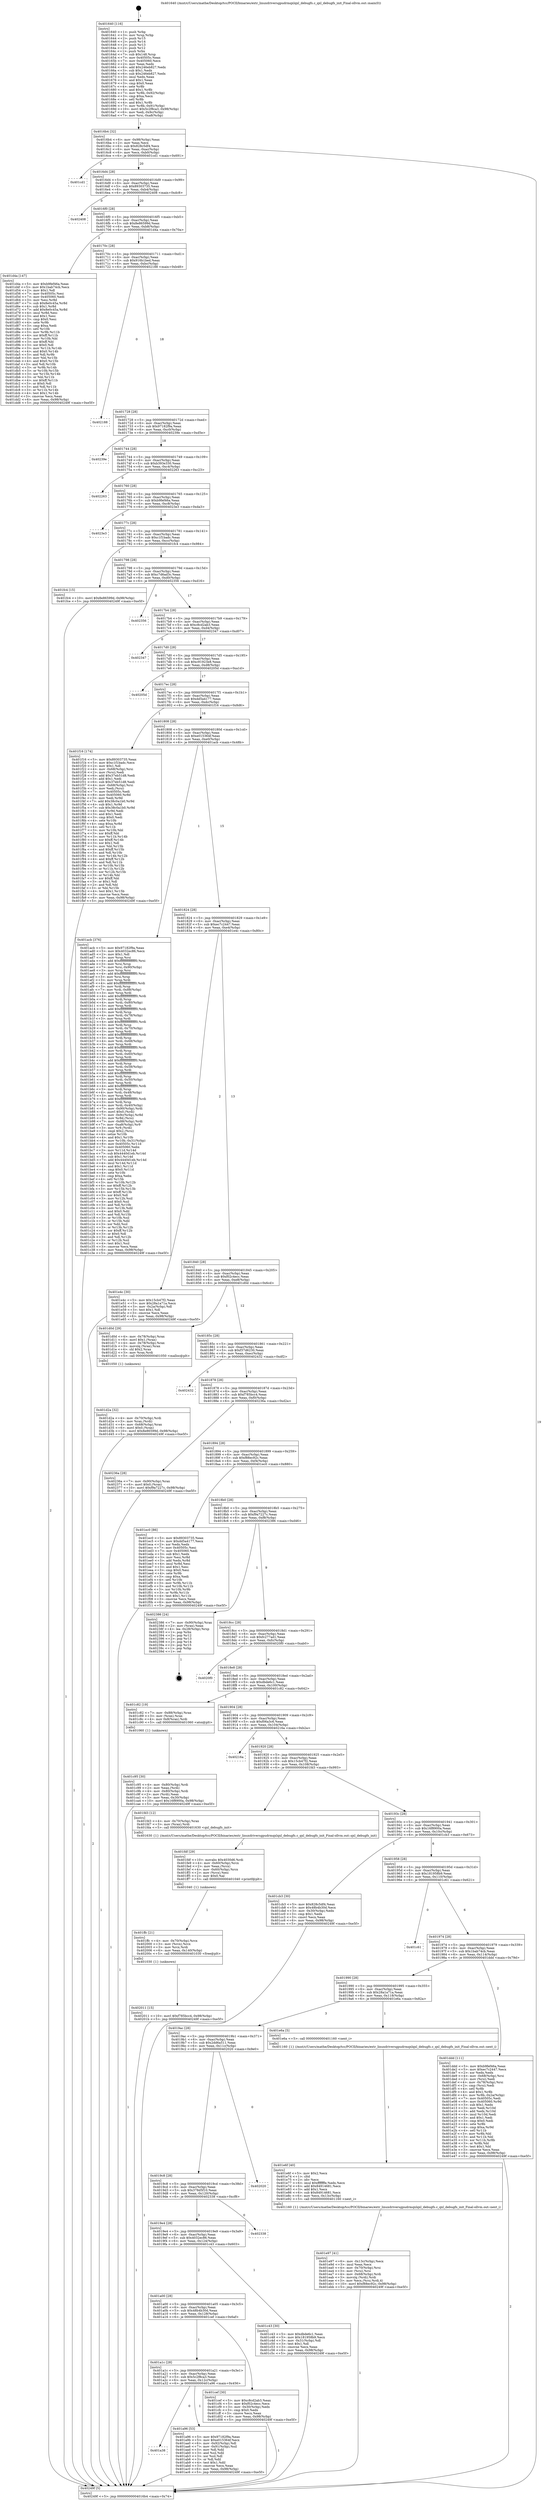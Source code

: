 digraph "0x401640" {
  label = "0x401640 (/mnt/c/Users/mathe/Desktop/tcc/POCII/binaries/extr_linuxdriversgpudrmqxlqxl_debugfs.c_qxl_debugfs_init_Final-ollvm.out::main(0))"
  labelloc = "t"
  node[shape=record]

  Entry [label="",width=0.3,height=0.3,shape=circle,fillcolor=black,style=filled]
  "0x4016b4" [label="{
     0x4016b4 [32]\l
     | [instrs]\l
     &nbsp;&nbsp;0x4016b4 \<+6\>: mov -0x98(%rbp),%eax\l
     &nbsp;&nbsp;0x4016ba \<+2\>: mov %eax,%ecx\l
     &nbsp;&nbsp;0x4016bc \<+6\>: sub $0x828c5df4,%ecx\l
     &nbsp;&nbsp;0x4016c2 \<+6\>: mov %eax,-0xac(%rbp)\l
     &nbsp;&nbsp;0x4016c8 \<+6\>: mov %ecx,-0xb0(%rbp)\l
     &nbsp;&nbsp;0x4016ce \<+6\>: je 0000000000401cd1 \<main+0x691\>\l
  }"]
  "0x401cd1" [label="{
     0x401cd1\l
  }", style=dashed]
  "0x4016d4" [label="{
     0x4016d4 [28]\l
     | [instrs]\l
     &nbsp;&nbsp;0x4016d4 \<+5\>: jmp 00000000004016d9 \<main+0x99\>\l
     &nbsp;&nbsp;0x4016d9 \<+6\>: mov -0xac(%rbp),%eax\l
     &nbsp;&nbsp;0x4016df \<+5\>: sub $0x89303735,%eax\l
     &nbsp;&nbsp;0x4016e4 \<+6\>: mov %eax,-0xb4(%rbp)\l
     &nbsp;&nbsp;0x4016ea \<+6\>: je 0000000000402408 \<main+0xdc8\>\l
  }"]
  Exit [label="",width=0.3,height=0.3,shape=circle,fillcolor=black,style=filled,peripheries=2]
  "0x402408" [label="{
     0x402408\l
  }", style=dashed]
  "0x4016f0" [label="{
     0x4016f0 [28]\l
     | [instrs]\l
     &nbsp;&nbsp;0x4016f0 \<+5\>: jmp 00000000004016f5 \<main+0xb5\>\l
     &nbsp;&nbsp;0x4016f5 \<+6\>: mov -0xac(%rbp),%eax\l
     &nbsp;&nbsp;0x4016fb \<+5\>: sub $0x8e86599d,%eax\l
     &nbsp;&nbsp;0x401700 \<+6\>: mov %eax,-0xb8(%rbp)\l
     &nbsp;&nbsp;0x401706 \<+6\>: je 0000000000401d4a \<main+0x70a\>\l
  }"]
  "0x402011" [label="{
     0x402011 [15]\l
     | [instrs]\l
     &nbsp;&nbsp;0x402011 \<+10\>: movl $0xf785bcc4,-0x98(%rbp)\l
     &nbsp;&nbsp;0x40201b \<+5\>: jmp 000000000040249f \<main+0xe5f\>\l
  }"]
  "0x401d4a" [label="{
     0x401d4a [147]\l
     | [instrs]\l
     &nbsp;&nbsp;0x401d4a \<+5\>: mov $0xb9fef46a,%eax\l
     &nbsp;&nbsp;0x401d4f \<+5\>: mov $0x1bab74cb,%ecx\l
     &nbsp;&nbsp;0x401d54 \<+2\>: mov $0x1,%dl\l
     &nbsp;&nbsp;0x401d56 \<+7\>: mov 0x40505c,%esi\l
     &nbsp;&nbsp;0x401d5d \<+7\>: mov 0x405060,%edi\l
     &nbsp;&nbsp;0x401d64 \<+3\>: mov %esi,%r8d\l
     &nbsp;&nbsp;0x401d67 \<+7\>: sub $0x8e0c45a,%r8d\l
     &nbsp;&nbsp;0x401d6e \<+4\>: sub $0x1,%r8d\l
     &nbsp;&nbsp;0x401d72 \<+7\>: add $0x8e0c45a,%r8d\l
     &nbsp;&nbsp;0x401d79 \<+4\>: imul %r8d,%esi\l
     &nbsp;&nbsp;0x401d7d \<+3\>: and $0x1,%esi\l
     &nbsp;&nbsp;0x401d80 \<+3\>: cmp $0x0,%esi\l
     &nbsp;&nbsp;0x401d83 \<+4\>: sete %r9b\l
     &nbsp;&nbsp;0x401d87 \<+3\>: cmp $0xa,%edi\l
     &nbsp;&nbsp;0x401d8a \<+4\>: setl %r10b\l
     &nbsp;&nbsp;0x401d8e \<+3\>: mov %r9b,%r11b\l
     &nbsp;&nbsp;0x401d91 \<+4\>: xor $0xff,%r11b\l
     &nbsp;&nbsp;0x401d95 \<+3\>: mov %r10b,%bl\l
     &nbsp;&nbsp;0x401d98 \<+3\>: xor $0xff,%bl\l
     &nbsp;&nbsp;0x401d9b \<+3\>: xor $0x0,%dl\l
     &nbsp;&nbsp;0x401d9e \<+3\>: mov %r11b,%r14b\l
     &nbsp;&nbsp;0x401da1 \<+4\>: and $0x0,%r14b\l
     &nbsp;&nbsp;0x401da5 \<+3\>: and %dl,%r9b\l
     &nbsp;&nbsp;0x401da8 \<+3\>: mov %bl,%r15b\l
     &nbsp;&nbsp;0x401dab \<+4\>: and $0x0,%r15b\l
     &nbsp;&nbsp;0x401daf \<+3\>: and %dl,%r10b\l
     &nbsp;&nbsp;0x401db2 \<+3\>: or %r9b,%r14b\l
     &nbsp;&nbsp;0x401db5 \<+3\>: or %r10b,%r15b\l
     &nbsp;&nbsp;0x401db8 \<+3\>: xor %r15b,%r14b\l
     &nbsp;&nbsp;0x401dbb \<+3\>: or %bl,%r11b\l
     &nbsp;&nbsp;0x401dbe \<+4\>: xor $0xff,%r11b\l
     &nbsp;&nbsp;0x401dc2 \<+3\>: or $0x0,%dl\l
     &nbsp;&nbsp;0x401dc5 \<+3\>: and %dl,%r11b\l
     &nbsp;&nbsp;0x401dc8 \<+3\>: or %r11b,%r14b\l
     &nbsp;&nbsp;0x401dcb \<+4\>: test $0x1,%r14b\l
     &nbsp;&nbsp;0x401dcf \<+3\>: cmovne %ecx,%eax\l
     &nbsp;&nbsp;0x401dd2 \<+6\>: mov %eax,-0x98(%rbp)\l
     &nbsp;&nbsp;0x401dd8 \<+5\>: jmp 000000000040249f \<main+0xe5f\>\l
  }"]
  "0x40170c" [label="{
     0x40170c [28]\l
     | [instrs]\l
     &nbsp;&nbsp;0x40170c \<+5\>: jmp 0000000000401711 \<main+0xd1\>\l
     &nbsp;&nbsp;0x401711 \<+6\>: mov -0xac(%rbp),%eax\l
     &nbsp;&nbsp;0x401717 \<+5\>: sub $0x916b1bed,%eax\l
     &nbsp;&nbsp;0x40171c \<+6\>: mov %eax,-0xbc(%rbp)\l
     &nbsp;&nbsp;0x401722 \<+6\>: je 0000000000402188 \<main+0xb48\>\l
  }"]
  "0x401ffc" [label="{
     0x401ffc [21]\l
     | [instrs]\l
     &nbsp;&nbsp;0x401ffc \<+4\>: mov -0x70(%rbp),%rcx\l
     &nbsp;&nbsp;0x402000 \<+3\>: mov (%rcx),%rcx\l
     &nbsp;&nbsp;0x402003 \<+3\>: mov %rcx,%rdi\l
     &nbsp;&nbsp;0x402006 \<+6\>: mov %eax,-0x140(%rbp)\l
     &nbsp;&nbsp;0x40200c \<+5\>: call 0000000000401030 \<free@plt\>\l
     | [calls]\l
     &nbsp;&nbsp;0x401030 \{1\} (unknown)\l
  }"]
  "0x402188" [label="{
     0x402188\l
  }", style=dashed]
  "0x401728" [label="{
     0x401728 [28]\l
     | [instrs]\l
     &nbsp;&nbsp;0x401728 \<+5\>: jmp 000000000040172d \<main+0xed\>\l
     &nbsp;&nbsp;0x40172d \<+6\>: mov -0xac(%rbp),%eax\l
     &nbsp;&nbsp;0x401733 \<+5\>: sub $0x97182f9a,%eax\l
     &nbsp;&nbsp;0x401738 \<+6\>: mov %eax,-0xc0(%rbp)\l
     &nbsp;&nbsp;0x40173e \<+6\>: je 000000000040239e \<main+0xd5e\>\l
  }"]
  "0x401fdf" [label="{
     0x401fdf [29]\l
     | [instrs]\l
     &nbsp;&nbsp;0x401fdf \<+10\>: movabs $0x4030d6,%rdi\l
     &nbsp;&nbsp;0x401fe9 \<+4\>: mov -0x60(%rbp),%rcx\l
     &nbsp;&nbsp;0x401fed \<+2\>: mov %eax,(%rcx)\l
     &nbsp;&nbsp;0x401fef \<+4\>: mov -0x60(%rbp),%rcx\l
     &nbsp;&nbsp;0x401ff3 \<+2\>: mov (%rcx),%esi\l
     &nbsp;&nbsp;0x401ff5 \<+2\>: mov $0x0,%al\l
     &nbsp;&nbsp;0x401ff7 \<+5\>: call 0000000000401040 \<printf@plt\>\l
     | [calls]\l
     &nbsp;&nbsp;0x401040 \{1\} (unknown)\l
  }"]
  "0x40239e" [label="{
     0x40239e\l
  }", style=dashed]
  "0x401744" [label="{
     0x401744 [28]\l
     | [instrs]\l
     &nbsp;&nbsp;0x401744 \<+5\>: jmp 0000000000401749 \<main+0x109\>\l
     &nbsp;&nbsp;0x401749 \<+6\>: mov -0xac(%rbp),%eax\l
     &nbsp;&nbsp;0x40174f \<+5\>: sub $0xb393e330,%eax\l
     &nbsp;&nbsp;0x401754 \<+6\>: mov %eax,-0xc4(%rbp)\l
     &nbsp;&nbsp;0x40175a \<+6\>: je 0000000000402263 \<main+0xc23\>\l
  }"]
  "0x401e97" [label="{
     0x401e97 [41]\l
     | [instrs]\l
     &nbsp;&nbsp;0x401e97 \<+6\>: mov -0x13c(%rbp),%ecx\l
     &nbsp;&nbsp;0x401e9d \<+3\>: imul %eax,%ecx\l
     &nbsp;&nbsp;0x401ea0 \<+4\>: mov -0x70(%rbp),%rsi\l
     &nbsp;&nbsp;0x401ea4 \<+3\>: mov (%rsi),%rsi\l
     &nbsp;&nbsp;0x401ea7 \<+4\>: mov -0x68(%rbp),%rdi\l
     &nbsp;&nbsp;0x401eab \<+3\>: movslq (%rdi),%rdi\l
     &nbsp;&nbsp;0x401eae \<+3\>: mov %ecx,(%rsi,%rdi,4)\l
     &nbsp;&nbsp;0x401eb1 \<+10\>: movl $0xf88ec92c,-0x98(%rbp)\l
     &nbsp;&nbsp;0x401ebb \<+5\>: jmp 000000000040249f \<main+0xe5f\>\l
  }"]
  "0x402263" [label="{
     0x402263\l
  }", style=dashed]
  "0x401760" [label="{
     0x401760 [28]\l
     | [instrs]\l
     &nbsp;&nbsp;0x401760 \<+5\>: jmp 0000000000401765 \<main+0x125\>\l
     &nbsp;&nbsp;0x401765 \<+6\>: mov -0xac(%rbp),%eax\l
     &nbsp;&nbsp;0x40176b \<+5\>: sub $0xb9fef46a,%eax\l
     &nbsp;&nbsp;0x401770 \<+6\>: mov %eax,-0xc8(%rbp)\l
     &nbsp;&nbsp;0x401776 \<+6\>: je 00000000004023e3 \<main+0xda3\>\l
  }"]
  "0x401e6f" [label="{
     0x401e6f [40]\l
     | [instrs]\l
     &nbsp;&nbsp;0x401e6f \<+5\>: mov $0x2,%ecx\l
     &nbsp;&nbsp;0x401e74 \<+1\>: cltd\l
     &nbsp;&nbsp;0x401e75 \<+2\>: idiv %ecx\l
     &nbsp;&nbsp;0x401e77 \<+6\>: imul $0xfffffffe,%edx,%ecx\l
     &nbsp;&nbsp;0x401e7d \<+6\>: add $0x84914681,%ecx\l
     &nbsp;&nbsp;0x401e83 \<+3\>: add $0x1,%ecx\l
     &nbsp;&nbsp;0x401e86 \<+6\>: sub $0x84914681,%ecx\l
     &nbsp;&nbsp;0x401e8c \<+6\>: mov %ecx,-0x13c(%rbp)\l
     &nbsp;&nbsp;0x401e92 \<+5\>: call 0000000000401160 \<next_i\>\l
     | [calls]\l
     &nbsp;&nbsp;0x401160 \{1\} (/mnt/c/Users/mathe/Desktop/tcc/POCII/binaries/extr_linuxdriversgpudrmqxlqxl_debugfs.c_qxl_debugfs_init_Final-ollvm.out::next_i)\l
  }"]
  "0x4023e3" [label="{
     0x4023e3\l
  }", style=dashed]
  "0x40177c" [label="{
     0x40177c [28]\l
     | [instrs]\l
     &nbsp;&nbsp;0x40177c \<+5\>: jmp 0000000000401781 \<main+0x141\>\l
     &nbsp;&nbsp;0x401781 \<+6\>: mov -0xac(%rbp),%eax\l
     &nbsp;&nbsp;0x401787 \<+5\>: sub $0xc1f1badc,%eax\l
     &nbsp;&nbsp;0x40178c \<+6\>: mov %eax,-0xcc(%rbp)\l
     &nbsp;&nbsp;0x401792 \<+6\>: je 0000000000401fc4 \<main+0x984\>\l
  }"]
  "0x401d2a" [label="{
     0x401d2a [32]\l
     | [instrs]\l
     &nbsp;&nbsp;0x401d2a \<+4\>: mov -0x70(%rbp),%rdi\l
     &nbsp;&nbsp;0x401d2e \<+3\>: mov %rax,(%rdi)\l
     &nbsp;&nbsp;0x401d31 \<+4\>: mov -0x68(%rbp),%rax\l
     &nbsp;&nbsp;0x401d35 \<+6\>: movl $0x0,(%rax)\l
     &nbsp;&nbsp;0x401d3b \<+10\>: movl $0x8e86599d,-0x98(%rbp)\l
     &nbsp;&nbsp;0x401d45 \<+5\>: jmp 000000000040249f \<main+0xe5f\>\l
  }"]
  "0x401fc4" [label="{
     0x401fc4 [15]\l
     | [instrs]\l
     &nbsp;&nbsp;0x401fc4 \<+10\>: movl $0x8e86599d,-0x98(%rbp)\l
     &nbsp;&nbsp;0x401fce \<+5\>: jmp 000000000040249f \<main+0xe5f\>\l
  }"]
  "0x401798" [label="{
     0x401798 [28]\l
     | [instrs]\l
     &nbsp;&nbsp;0x401798 \<+5\>: jmp 000000000040179d \<main+0x15d\>\l
     &nbsp;&nbsp;0x40179d \<+6\>: mov -0xac(%rbp),%eax\l
     &nbsp;&nbsp;0x4017a3 \<+5\>: sub $0xc7d6ad3c,%eax\l
     &nbsp;&nbsp;0x4017a8 \<+6\>: mov %eax,-0xd0(%rbp)\l
     &nbsp;&nbsp;0x4017ae \<+6\>: je 0000000000402356 \<main+0xd16\>\l
  }"]
  "0x401c95" [label="{
     0x401c95 [30]\l
     | [instrs]\l
     &nbsp;&nbsp;0x401c95 \<+4\>: mov -0x80(%rbp),%rdi\l
     &nbsp;&nbsp;0x401c99 \<+2\>: mov %eax,(%rdi)\l
     &nbsp;&nbsp;0x401c9b \<+4\>: mov -0x80(%rbp),%rdi\l
     &nbsp;&nbsp;0x401c9f \<+2\>: mov (%rdi),%eax\l
     &nbsp;&nbsp;0x401ca1 \<+3\>: mov %eax,-0x30(%rbp)\l
     &nbsp;&nbsp;0x401ca4 \<+10\>: movl $0x16f8900a,-0x98(%rbp)\l
     &nbsp;&nbsp;0x401cae \<+5\>: jmp 000000000040249f \<main+0xe5f\>\l
  }"]
  "0x402356" [label="{
     0x402356\l
  }", style=dashed]
  "0x4017b4" [label="{
     0x4017b4 [28]\l
     | [instrs]\l
     &nbsp;&nbsp;0x4017b4 \<+5\>: jmp 00000000004017b9 \<main+0x179\>\l
     &nbsp;&nbsp;0x4017b9 \<+6\>: mov -0xac(%rbp),%eax\l
     &nbsp;&nbsp;0x4017bf \<+5\>: sub $0xc8cd2ab3,%eax\l
     &nbsp;&nbsp;0x4017c4 \<+6\>: mov %eax,-0xd4(%rbp)\l
     &nbsp;&nbsp;0x4017ca \<+6\>: je 0000000000402347 \<main+0xd07\>\l
  }"]
  "0x401640" [label="{
     0x401640 [116]\l
     | [instrs]\l
     &nbsp;&nbsp;0x401640 \<+1\>: push %rbp\l
     &nbsp;&nbsp;0x401641 \<+3\>: mov %rsp,%rbp\l
     &nbsp;&nbsp;0x401644 \<+2\>: push %r15\l
     &nbsp;&nbsp;0x401646 \<+2\>: push %r14\l
     &nbsp;&nbsp;0x401648 \<+2\>: push %r13\l
     &nbsp;&nbsp;0x40164a \<+2\>: push %r12\l
     &nbsp;&nbsp;0x40164c \<+1\>: push %rbx\l
     &nbsp;&nbsp;0x40164d \<+7\>: sub $0x148,%rsp\l
     &nbsp;&nbsp;0x401654 \<+7\>: mov 0x40505c,%eax\l
     &nbsp;&nbsp;0x40165b \<+7\>: mov 0x405060,%ecx\l
     &nbsp;&nbsp;0x401662 \<+2\>: mov %eax,%edx\l
     &nbsp;&nbsp;0x401664 \<+6\>: add $0x246eb827,%edx\l
     &nbsp;&nbsp;0x40166a \<+3\>: sub $0x1,%edx\l
     &nbsp;&nbsp;0x40166d \<+6\>: sub $0x246eb827,%edx\l
     &nbsp;&nbsp;0x401673 \<+3\>: imul %edx,%eax\l
     &nbsp;&nbsp;0x401676 \<+3\>: and $0x1,%eax\l
     &nbsp;&nbsp;0x401679 \<+3\>: cmp $0x0,%eax\l
     &nbsp;&nbsp;0x40167c \<+4\>: sete %r8b\l
     &nbsp;&nbsp;0x401680 \<+4\>: and $0x1,%r8b\l
     &nbsp;&nbsp;0x401684 \<+7\>: mov %r8b,-0x92(%rbp)\l
     &nbsp;&nbsp;0x40168b \<+3\>: cmp $0xa,%ecx\l
     &nbsp;&nbsp;0x40168e \<+4\>: setl %r8b\l
     &nbsp;&nbsp;0x401692 \<+4\>: and $0x1,%r8b\l
     &nbsp;&nbsp;0x401696 \<+7\>: mov %r8b,-0x91(%rbp)\l
     &nbsp;&nbsp;0x40169d \<+10\>: movl $0x5c2f8ca3,-0x98(%rbp)\l
     &nbsp;&nbsp;0x4016a7 \<+6\>: mov %edi,-0x9c(%rbp)\l
     &nbsp;&nbsp;0x4016ad \<+7\>: mov %rsi,-0xa8(%rbp)\l
  }"]
  "0x402347" [label="{
     0x402347\l
  }", style=dashed]
  "0x4017d0" [label="{
     0x4017d0 [28]\l
     | [instrs]\l
     &nbsp;&nbsp;0x4017d0 \<+5\>: jmp 00000000004017d5 \<main+0x195\>\l
     &nbsp;&nbsp;0x4017d5 \<+6\>: mov -0xac(%rbp),%eax\l
     &nbsp;&nbsp;0x4017db \<+5\>: sub $0xc91923e8,%eax\l
     &nbsp;&nbsp;0x4017e0 \<+6\>: mov %eax,-0xd8(%rbp)\l
     &nbsp;&nbsp;0x4017e6 \<+6\>: je 000000000040205d \<main+0xa1d\>\l
  }"]
  "0x40249f" [label="{
     0x40249f [5]\l
     | [instrs]\l
     &nbsp;&nbsp;0x40249f \<+5\>: jmp 00000000004016b4 \<main+0x74\>\l
  }"]
  "0x40205d" [label="{
     0x40205d\l
  }", style=dashed]
  "0x4017ec" [label="{
     0x4017ec [28]\l
     | [instrs]\l
     &nbsp;&nbsp;0x4017ec \<+5\>: jmp 00000000004017f1 \<main+0x1b1\>\l
     &nbsp;&nbsp;0x4017f1 \<+6\>: mov -0xac(%rbp),%eax\l
     &nbsp;&nbsp;0x4017f7 \<+5\>: sub $0xdd5a4177,%eax\l
     &nbsp;&nbsp;0x4017fc \<+6\>: mov %eax,-0xdc(%rbp)\l
     &nbsp;&nbsp;0x401802 \<+6\>: je 0000000000401f16 \<main+0x8d6\>\l
  }"]
  "0x401a38" [label="{
     0x401a38\l
  }", style=dashed]
  "0x401f16" [label="{
     0x401f16 [174]\l
     | [instrs]\l
     &nbsp;&nbsp;0x401f16 \<+5\>: mov $0x89303735,%eax\l
     &nbsp;&nbsp;0x401f1b \<+5\>: mov $0xc1f1badc,%ecx\l
     &nbsp;&nbsp;0x401f20 \<+2\>: mov $0x1,%dl\l
     &nbsp;&nbsp;0x401f22 \<+4\>: mov -0x68(%rbp),%rsi\l
     &nbsp;&nbsp;0x401f26 \<+2\>: mov (%rsi),%edi\l
     &nbsp;&nbsp;0x401f28 \<+6\>: add $0x37eb51d8,%edi\l
     &nbsp;&nbsp;0x401f2e \<+3\>: add $0x1,%edi\l
     &nbsp;&nbsp;0x401f31 \<+6\>: sub $0x37eb51d8,%edi\l
     &nbsp;&nbsp;0x401f37 \<+4\>: mov -0x68(%rbp),%rsi\l
     &nbsp;&nbsp;0x401f3b \<+2\>: mov %edi,(%rsi)\l
     &nbsp;&nbsp;0x401f3d \<+7\>: mov 0x40505c,%edi\l
     &nbsp;&nbsp;0x401f44 \<+8\>: mov 0x405060,%r8d\l
     &nbsp;&nbsp;0x401f4c \<+3\>: mov %edi,%r9d\l
     &nbsp;&nbsp;0x401f4f \<+7\>: add $0x38c0a1b0,%r9d\l
     &nbsp;&nbsp;0x401f56 \<+4\>: sub $0x1,%r9d\l
     &nbsp;&nbsp;0x401f5a \<+7\>: sub $0x38c0a1b0,%r9d\l
     &nbsp;&nbsp;0x401f61 \<+4\>: imul %r9d,%edi\l
     &nbsp;&nbsp;0x401f65 \<+3\>: and $0x1,%edi\l
     &nbsp;&nbsp;0x401f68 \<+3\>: cmp $0x0,%edi\l
     &nbsp;&nbsp;0x401f6b \<+4\>: sete %r10b\l
     &nbsp;&nbsp;0x401f6f \<+4\>: cmp $0xa,%r8d\l
     &nbsp;&nbsp;0x401f73 \<+4\>: setl %r11b\l
     &nbsp;&nbsp;0x401f77 \<+3\>: mov %r10b,%bl\l
     &nbsp;&nbsp;0x401f7a \<+3\>: xor $0xff,%bl\l
     &nbsp;&nbsp;0x401f7d \<+3\>: mov %r11b,%r14b\l
     &nbsp;&nbsp;0x401f80 \<+4\>: xor $0xff,%r14b\l
     &nbsp;&nbsp;0x401f84 \<+3\>: xor $0x1,%dl\l
     &nbsp;&nbsp;0x401f87 \<+3\>: mov %bl,%r15b\l
     &nbsp;&nbsp;0x401f8a \<+4\>: and $0xff,%r15b\l
     &nbsp;&nbsp;0x401f8e \<+3\>: and %dl,%r10b\l
     &nbsp;&nbsp;0x401f91 \<+3\>: mov %r14b,%r12b\l
     &nbsp;&nbsp;0x401f94 \<+4\>: and $0xff,%r12b\l
     &nbsp;&nbsp;0x401f98 \<+3\>: and %dl,%r11b\l
     &nbsp;&nbsp;0x401f9b \<+3\>: or %r10b,%r15b\l
     &nbsp;&nbsp;0x401f9e \<+3\>: or %r11b,%r12b\l
     &nbsp;&nbsp;0x401fa1 \<+3\>: xor %r12b,%r15b\l
     &nbsp;&nbsp;0x401fa4 \<+3\>: or %r14b,%bl\l
     &nbsp;&nbsp;0x401fa7 \<+3\>: xor $0xff,%bl\l
     &nbsp;&nbsp;0x401faa \<+3\>: or $0x1,%dl\l
     &nbsp;&nbsp;0x401fad \<+2\>: and %dl,%bl\l
     &nbsp;&nbsp;0x401faf \<+3\>: or %bl,%r15b\l
     &nbsp;&nbsp;0x401fb2 \<+4\>: test $0x1,%r15b\l
     &nbsp;&nbsp;0x401fb6 \<+3\>: cmovne %ecx,%eax\l
     &nbsp;&nbsp;0x401fb9 \<+6\>: mov %eax,-0x98(%rbp)\l
     &nbsp;&nbsp;0x401fbf \<+5\>: jmp 000000000040249f \<main+0xe5f\>\l
  }"]
  "0x401808" [label="{
     0x401808 [28]\l
     | [instrs]\l
     &nbsp;&nbsp;0x401808 \<+5\>: jmp 000000000040180d \<main+0x1cd\>\l
     &nbsp;&nbsp;0x40180d \<+6\>: mov -0xac(%rbp),%eax\l
     &nbsp;&nbsp;0x401813 \<+5\>: sub $0xe015364f,%eax\l
     &nbsp;&nbsp;0x401818 \<+6\>: mov %eax,-0xe0(%rbp)\l
     &nbsp;&nbsp;0x40181e \<+6\>: je 0000000000401acb \<main+0x48b\>\l
  }"]
  "0x401a96" [label="{
     0x401a96 [53]\l
     | [instrs]\l
     &nbsp;&nbsp;0x401a96 \<+5\>: mov $0x97182f9a,%eax\l
     &nbsp;&nbsp;0x401a9b \<+5\>: mov $0xe015364f,%ecx\l
     &nbsp;&nbsp;0x401aa0 \<+6\>: mov -0x92(%rbp),%dl\l
     &nbsp;&nbsp;0x401aa6 \<+7\>: mov -0x91(%rbp),%sil\l
     &nbsp;&nbsp;0x401aad \<+3\>: mov %dl,%dil\l
     &nbsp;&nbsp;0x401ab0 \<+3\>: and %sil,%dil\l
     &nbsp;&nbsp;0x401ab3 \<+3\>: xor %sil,%dl\l
     &nbsp;&nbsp;0x401ab6 \<+3\>: or %dl,%dil\l
     &nbsp;&nbsp;0x401ab9 \<+4\>: test $0x1,%dil\l
     &nbsp;&nbsp;0x401abd \<+3\>: cmovne %ecx,%eax\l
     &nbsp;&nbsp;0x401ac0 \<+6\>: mov %eax,-0x98(%rbp)\l
     &nbsp;&nbsp;0x401ac6 \<+5\>: jmp 000000000040249f \<main+0xe5f\>\l
  }"]
  "0x401acb" [label="{
     0x401acb [376]\l
     | [instrs]\l
     &nbsp;&nbsp;0x401acb \<+5\>: mov $0x97182f9a,%eax\l
     &nbsp;&nbsp;0x401ad0 \<+5\>: mov $0x4032ec86,%ecx\l
     &nbsp;&nbsp;0x401ad5 \<+2\>: mov $0x1,%dl\l
     &nbsp;&nbsp;0x401ad7 \<+3\>: mov %rsp,%rsi\l
     &nbsp;&nbsp;0x401ada \<+4\>: add $0xfffffffffffffff0,%rsi\l
     &nbsp;&nbsp;0x401ade \<+3\>: mov %rsi,%rsp\l
     &nbsp;&nbsp;0x401ae1 \<+7\>: mov %rsi,-0x90(%rbp)\l
     &nbsp;&nbsp;0x401ae8 \<+3\>: mov %rsp,%rsi\l
     &nbsp;&nbsp;0x401aeb \<+4\>: add $0xfffffffffffffff0,%rsi\l
     &nbsp;&nbsp;0x401aef \<+3\>: mov %rsi,%rsp\l
     &nbsp;&nbsp;0x401af2 \<+3\>: mov %rsp,%rdi\l
     &nbsp;&nbsp;0x401af5 \<+4\>: add $0xfffffffffffffff0,%rdi\l
     &nbsp;&nbsp;0x401af9 \<+3\>: mov %rdi,%rsp\l
     &nbsp;&nbsp;0x401afc \<+7\>: mov %rdi,-0x88(%rbp)\l
     &nbsp;&nbsp;0x401b03 \<+3\>: mov %rsp,%rdi\l
     &nbsp;&nbsp;0x401b06 \<+4\>: add $0xfffffffffffffff0,%rdi\l
     &nbsp;&nbsp;0x401b0a \<+3\>: mov %rdi,%rsp\l
     &nbsp;&nbsp;0x401b0d \<+4\>: mov %rdi,-0x80(%rbp)\l
     &nbsp;&nbsp;0x401b11 \<+3\>: mov %rsp,%rdi\l
     &nbsp;&nbsp;0x401b14 \<+4\>: add $0xfffffffffffffff0,%rdi\l
     &nbsp;&nbsp;0x401b18 \<+3\>: mov %rdi,%rsp\l
     &nbsp;&nbsp;0x401b1b \<+4\>: mov %rdi,-0x78(%rbp)\l
     &nbsp;&nbsp;0x401b1f \<+3\>: mov %rsp,%rdi\l
     &nbsp;&nbsp;0x401b22 \<+4\>: add $0xfffffffffffffff0,%rdi\l
     &nbsp;&nbsp;0x401b26 \<+3\>: mov %rdi,%rsp\l
     &nbsp;&nbsp;0x401b29 \<+4\>: mov %rdi,-0x70(%rbp)\l
     &nbsp;&nbsp;0x401b2d \<+3\>: mov %rsp,%rdi\l
     &nbsp;&nbsp;0x401b30 \<+4\>: add $0xfffffffffffffff0,%rdi\l
     &nbsp;&nbsp;0x401b34 \<+3\>: mov %rdi,%rsp\l
     &nbsp;&nbsp;0x401b37 \<+4\>: mov %rdi,-0x68(%rbp)\l
     &nbsp;&nbsp;0x401b3b \<+3\>: mov %rsp,%rdi\l
     &nbsp;&nbsp;0x401b3e \<+4\>: add $0xfffffffffffffff0,%rdi\l
     &nbsp;&nbsp;0x401b42 \<+3\>: mov %rdi,%rsp\l
     &nbsp;&nbsp;0x401b45 \<+4\>: mov %rdi,-0x60(%rbp)\l
     &nbsp;&nbsp;0x401b49 \<+3\>: mov %rsp,%rdi\l
     &nbsp;&nbsp;0x401b4c \<+4\>: add $0xfffffffffffffff0,%rdi\l
     &nbsp;&nbsp;0x401b50 \<+3\>: mov %rdi,%rsp\l
     &nbsp;&nbsp;0x401b53 \<+4\>: mov %rdi,-0x58(%rbp)\l
     &nbsp;&nbsp;0x401b57 \<+3\>: mov %rsp,%rdi\l
     &nbsp;&nbsp;0x401b5a \<+4\>: add $0xfffffffffffffff0,%rdi\l
     &nbsp;&nbsp;0x401b5e \<+3\>: mov %rdi,%rsp\l
     &nbsp;&nbsp;0x401b61 \<+4\>: mov %rdi,-0x50(%rbp)\l
     &nbsp;&nbsp;0x401b65 \<+3\>: mov %rsp,%rdi\l
     &nbsp;&nbsp;0x401b68 \<+4\>: add $0xfffffffffffffff0,%rdi\l
     &nbsp;&nbsp;0x401b6c \<+3\>: mov %rdi,%rsp\l
     &nbsp;&nbsp;0x401b6f \<+4\>: mov %rdi,-0x48(%rbp)\l
     &nbsp;&nbsp;0x401b73 \<+3\>: mov %rsp,%rdi\l
     &nbsp;&nbsp;0x401b76 \<+4\>: add $0xfffffffffffffff0,%rdi\l
     &nbsp;&nbsp;0x401b7a \<+3\>: mov %rdi,%rsp\l
     &nbsp;&nbsp;0x401b7d \<+4\>: mov %rdi,-0x40(%rbp)\l
     &nbsp;&nbsp;0x401b81 \<+7\>: mov -0x90(%rbp),%rdi\l
     &nbsp;&nbsp;0x401b88 \<+6\>: movl $0x0,(%rdi)\l
     &nbsp;&nbsp;0x401b8e \<+7\>: mov -0x9c(%rbp),%r8d\l
     &nbsp;&nbsp;0x401b95 \<+3\>: mov %r8d,(%rsi)\l
     &nbsp;&nbsp;0x401b98 \<+7\>: mov -0x88(%rbp),%rdi\l
     &nbsp;&nbsp;0x401b9f \<+7\>: mov -0xa8(%rbp),%r9\l
     &nbsp;&nbsp;0x401ba6 \<+3\>: mov %r9,(%rdi)\l
     &nbsp;&nbsp;0x401ba9 \<+3\>: cmpl $0x2,(%rsi)\l
     &nbsp;&nbsp;0x401bac \<+4\>: setne %r10b\l
     &nbsp;&nbsp;0x401bb0 \<+4\>: and $0x1,%r10b\l
     &nbsp;&nbsp;0x401bb4 \<+4\>: mov %r10b,-0x31(%rbp)\l
     &nbsp;&nbsp;0x401bb8 \<+8\>: mov 0x40505c,%r11d\l
     &nbsp;&nbsp;0x401bc0 \<+7\>: mov 0x405060,%ebx\l
     &nbsp;&nbsp;0x401bc7 \<+3\>: mov %r11d,%r14d\l
     &nbsp;&nbsp;0x401bca \<+7\>: sub $0x4440d1eb,%r14d\l
     &nbsp;&nbsp;0x401bd1 \<+4\>: sub $0x1,%r14d\l
     &nbsp;&nbsp;0x401bd5 \<+7\>: add $0x4440d1eb,%r14d\l
     &nbsp;&nbsp;0x401bdc \<+4\>: imul %r14d,%r11d\l
     &nbsp;&nbsp;0x401be0 \<+4\>: and $0x1,%r11d\l
     &nbsp;&nbsp;0x401be4 \<+4\>: cmp $0x0,%r11d\l
     &nbsp;&nbsp;0x401be8 \<+4\>: sete %r10b\l
     &nbsp;&nbsp;0x401bec \<+3\>: cmp $0xa,%ebx\l
     &nbsp;&nbsp;0x401bef \<+4\>: setl %r15b\l
     &nbsp;&nbsp;0x401bf3 \<+3\>: mov %r10b,%r12b\l
     &nbsp;&nbsp;0x401bf6 \<+4\>: xor $0xff,%r12b\l
     &nbsp;&nbsp;0x401bfa \<+3\>: mov %r15b,%r13b\l
     &nbsp;&nbsp;0x401bfd \<+4\>: xor $0xff,%r13b\l
     &nbsp;&nbsp;0x401c01 \<+3\>: xor $0x0,%dl\l
     &nbsp;&nbsp;0x401c04 \<+3\>: mov %r12b,%sil\l
     &nbsp;&nbsp;0x401c07 \<+4\>: and $0x0,%sil\l
     &nbsp;&nbsp;0x401c0b \<+3\>: and %dl,%r10b\l
     &nbsp;&nbsp;0x401c0e \<+3\>: mov %r13b,%dil\l
     &nbsp;&nbsp;0x401c11 \<+4\>: and $0x0,%dil\l
     &nbsp;&nbsp;0x401c15 \<+3\>: and %dl,%r15b\l
     &nbsp;&nbsp;0x401c18 \<+3\>: or %r10b,%sil\l
     &nbsp;&nbsp;0x401c1b \<+3\>: or %r15b,%dil\l
     &nbsp;&nbsp;0x401c1e \<+3\>: xor %dil,%sil\l
     &nbsp;&nbsp;0x401c21 \<+3\>: or %r13b,%r12b\l
     &nbsp;&nbsp;0x401c24 \<+4\>: xor $0xff,%r12b\l
     &nbsp;&nbsp;0x401c28 \<+3\>: or $0x0,%dl\l
     &nbsp;&nbsp;0x401c2b \<+3\>: and %dl,%r12b\l
     &nbsp;&nbsp;0x401c2e \<+3\>: or %r12b,%sil\l
     &nbsp;&nbsp;0x401c31 \<+4\>: test $0x1,%sil\l
     &nbsp;&nbsp;0x401c35 \<+3\>: cmovne %ecx,%eax\l
     &nbsp;&nbsp;0x401c38 \<+6\>: mov %eax,-0x98(%rbp)\l
     &nbsp;&nbsp;0x401c3e \<+5\>: jmp 000000000040249f \<main+0xe5f\>\l
  }"]
  "0x401824" [label="{
     0x401824 [28]\l
     | [instrs]\l
     &nbsp;&nbsp;0x401824 \<+5\>: jmp 0000000000401829 \<main+0x1e9\>\l
     &nbsp;&nbsp;0x401829 \<+6\>: mov -0xac(%rbp),%eax\l
     &nbsp;&nbsp;0x40182f \<+5\>: sub $0xec7c2447,%eax\l
     &nbsp;&nbsp;0x401834 \<+6\>: mov %eax,-0xe4(%rbp)\l
     &nbsp;&nbsp;0x40183a \<+6\>: je 0000000000401e4c \<main+0x80c\>\l
  }"]
  "0x401a1c" [label="{
     0x401a1c [28]\l
     | [instrs]\l
     &nbsp;&nbsp;0x401a1c \<+5\>: jmp 0000000000401a21 \<main+0x3e1\>\l
     &nbsp;&nbsp;0x401a21 \<+6\>: mov -0xac(%rbp),%eax\l
     &nbsp;&nbsp;0x401a27 \<+5\>: sub $0x5c2f8ca3,%eax\l
     &nbsp;&nbsp;0x401a2c \<+6\>: mov %eax,-0x12c(%rbp)\l
     &nbsp;&nbsp;0x401a32 \<+6\>: je 0000000000401a96 \<main+0x456\>\l
  }"]
  "0x401e4c" [label="{
     0x401e4c [30]\l
     | [instrs]\l
     &nbsp;&nbsp;0x401e4c \<+5\>: mov $0x15cb47f2,%eax\l
     &nbsp;&nbsp;0x401e51 \<+5\>: mov $0x28a1a71a,%ecx\l
     &nbsp;&nbsp;0x401e56 \<+3\>: mov -0x2a(%rbp),%dl\l
     &nbsp;&nbsp;0x401e59 \<+3\>: test $0x1,%dl\l
     &nbsp;&nbsp;0x401e5c \<+3\>: cmovne %ecx,%eax\l
     &nbsp;&nbsp;0x401e5f \<+6\>: mov %eax,-0x98(%rbp)\l
     &nbsp;&nbsp;0x401e65 \<+5\>: jmp 000000000040249f \<main+0xe5f\>\l
  }"]
  "0x401840" [label="{
     0x401840 [28]\l
     | [instrs]\l
     &nbsp;&nbsp;0x401840 \<+5\>: jmp 0000000000401845 \<main+0x205\>\l
     &nbsp;&nbsp;0x401845 \<+6\>: mov -0xac(%rbp),%eax\l
     &nbsp;&nbsp;0x40184b \<+5\>: sub $0xf02c4ecc,%eax\l
     &nbsp;&nbsp;0x401850 \<+6\>: mov %eax,-0xe8(%rbp)\l
     &nbsp;&nbsp;0x401856 \<+6\>: je 0000000000401d0d \<main+0x6cd\>\l
  }"]
  "0x401cef" [label="{
     0x401cef [30]\l
     | [instrs]\l
     &nbsp;&nbsp;0x401cef \<+5\>: mov $0xc8cd2ab3,%eax\l
     &nbsp;&nbsp;0x401cf4 \<+5\>: mov $0xf02c4ecc,%ecx\l
     &nbsp;&nbsp;0x401cf9 \<+3\>: mov -0x30(%rbp),%edx\l
     &nbsp;&nbsp;0x401cfc \<+3\>: cmp $0x0,%edx\l
     &nbsp;&nbsp;0x401cff \<+3\>: cmove %ecx,%eax\l
     &nbsp;&nbsp;0x401d02 \<+6\>: mov %eax,-0x98(%rbp)\l
     &nbsp;&nbsp;0x401d08 \<+5\>: jmp 000000000040249f \<main+0xe5f\>\l
  }"]
  "0x401d0d" [label="{
     0x401d0d [29]\l
     | [instrs]\l
     &nbsp;&nbsp;0x401d0d \<+4\>: mov -0x78(%rbp),%rax\l
     &nbsp;&nbsp;0x401d11 \<+6\>: movl $0x1,(%rax)\l
     &nbsp;&nbsp;0x401d17 \<+4\>: mov -0x78(%rbp),%rax\l
     &nbsp;&nbsp;0x401d1b \<+3\>: movslq (%rax),%rax\l
     &nbsp;&nbsp;0x401d1e \<+4\>: shl $0x2,%rax\l
     &nbsp;&nbsp;0x401d22 \<+3\>: mov %rax,%rdi\l
     &nbsp;&nbsp;0x401d25 \<+5\>: call 0000000000401050 \<malloc@plt\>\l
     | [calls]\l
     &nbsp;&nbsp;0x401050 \{1\} (unknown)\l
  }"]
  "0x40185c" [label="{
     0x40185c [28]\l
     | [instrs]\l
     &nbsp;&nbsp;0x40185c \<+5\>: jmp 0000000000401861 \<main+0x221\>\l
     &nbsp;&nbsp;0x401861 \<+6\>: mov -0xac(%rbp),%eax\l
     &nbsp;&nbsp;0x401867 \<+5\>: sub $0xf37d6230,%eax\l
     &nbsp;&nbsp;0x40186c \<+6\>: mov %eax,-0xec(%rbp)\l
     &nbsp;&nbsp;0x401872 \<+6\>: je 0000000000402432 \<main+0xdf2\>\l
  }"]
  "0x401a00" [label="{
     0x401a00 [28]\l
     | [instrs]\l
     &nbsp;&nbsp;0x401a00 \<+5\>: jmp 0000000000401a05 \<main+0x3c5\>\l
     &nbsp;&nbsp;0x401a05 \<+6\>: mov -0xac(%rbp),%eax\l
     &nbsp;&nbsp;0x401a0b \<+5\>: sub $0x48b4b30d,%eax\l
     &nbsp;&nbsp;0x401a10 \<+6\>: mov %eax,-0x128(%rbp)\l
     &nbsp;&nbsp;0x401a16 \<+6\>: je 0000000000401cef \<main+0x6af\>\l
  }"]
  "0x402432" [label="{
     0x402432\l
  }", style=dashed]
  "0x401878" [label="{
     0x401878 [28]\l
     | [instrs]\l
     &nbsp;&nbsp;0x401878 \<+5\>: jmp 000000000040187d \<main+0x23d\>\l
     &nbsp;&nbsp;0x40187d \<+6\>: mov -0xac(%rbp),%eax\l
     &nbsp;&nbsp;0x401883 \<+5\>: sub $0xf785bcc4,%eax\l
     &nbsp;&nbsp;0x401888 \<+6\>: mov %eax,-0xf0(%rbp)\l
     &nbsp;&nbsp;0x40188e \<+6\>: je 000000000040236a \<main+0xd2a\>\l
  }"]
  "0x401c43" [label="{
     0x401c43 [30]\l
     | [instrs]\l
     &nbsp;&nbsp;0x401c43 \<+5\>: mov $0xdbde6c1,%eax\l
     &nbsp;&nbsp;0x401c48 \<+5\>: mov $0x181958b9,%ecx\l
     &nbsp;&nbsp;0x401c4d \<+3\>: mov -0x31(%rbp),%dl\l
     &nbsp;&nbsp;0x401c50 \<+3\>: test $0x1,%dl\l
     &nbsp;&nbsp;0x401c53 \<+3\>: cmovne %ecx,%eax\l
     &nbsp;&nbsp;0x401c56 \<+6\>: mov %eax,-0x98(%rbp)\l
     &nbsp;&nbsp;0x401c5c \<+5\>: jmp 000000000040249f \<main+0xe5f\>\l
  }"]
  "0x40236a" [label="{
     0x40236a [28]\l
     | [instrs]\l
     &nbsp;&nbsp;0x40236a \<+7\>: mov -0x90(%rbp),%rax\l
     &nbsp;&nbsp;0x402371 \<+6\>: movl $0x0,(%rax)\l
     &nbsp;&nbsp;0x402377 \<+10\>: movl $0xf9a7227c,-0x98(%rbp)\l
     &nbsp;&nbsp;0x402381 \<+5\>: jmp 000000000040249f \<main+0xe5f\>\l
  }"]
  "0x401894" [label="{
     0x401894 [28]\l
     | [instrs]\l
     &nbsp;&nbsp;0x401894 \<+5\>: jmp 0000000000401899 \<main+0x259\>\l
     &nbsp;&nbsp;0x401899 \<+6\>: mov -0xac(%rbp),%eax\l
     &nbsp;&nbsp;0x40189f \<+5\>: sub $0xf88ec92c,%eax\l
     &nbsp;&nbsp;0x4018a4 \<+6\>: mov %eax,-0xf4(%rbp)\l
     &nbsp;&nbsp;0x4018aa \<+6\>: je 0000000000401ec0 \<main+0x880\>\l
  }"]
  "0x4019e4" [label="{
     0x4019e4 [28]\l
     | [instrs]\l
     &nbsp;&nbsp;0x4019e4 \<+5\>: jmp 00000000004019e9 \<main+0x3a9\>\l
     &nbsp;&nbsp;0x4019e9 \<+6\>: mov -0xac(%rbp),%eax\l
     &nbsp;&nbsp;0x4019ef \<+5\>: sub $0x4032ec86,%eax\l
     &nbsp;&nbsp;0x4019f4 \<+6\>: mov %eax,-0x124(%rbp)\l
     &nbsp;&nbsp;0x4019fa \<+6\>: je 0000000000401c43 \<main+0x603\>\l
  }"]
  "0x401ec0" [label="{
     0x401ec0 [86]\l
     | [instrs]\l
     &nbsp;&nbsp;0x401ec0 \<+5\>: mov $0x89303735,%eax\l
     &nbsp;&nbsp;0x401ec5 \<+5\>: mov $0xdd5a4177,%ecx\l
     &nbsp;&nbsp;0x401eca \<+2\>: xor %edx,%edx\l
     &nbsp;&nbsp;0x401ecc \<+7\>: mov 0x40505c,%esi\l
     &nbsp;&nbsp;0x401ed3 \<+7\>: mov 0x405060,%edi\l
     &nbsp;&nbsp;0x401eda \<+3\>: sub $0x1,%edx\l
     &nbsp;&nbsp;0x401edd \<+3\>: mov %esi,%r8d\l
     &nbsp;&nbsp;0x401ee0 \<+3\>: add %edx,%r8d\l
     &nbsp;&nbsp;0x401ee3 \<+4\>: imul %r8d,%esi\l
     &nbsp;&nbsp;0x401ee7 \<+3\>: and $0x1,%esi\l
     &nbsp;&nbsp;0x401eea \<+3\>: cmp $0x0,%esi\l
     &nbsp;&nbsp;0x401eed \<+4\>: sete %r9b\l
     &nbsp;&nbsp;0x401ef1 \<+3\>: cmp $0xa,%edi\l
     &nbsp;&nbsp;0x401ef4 \<+4\>: setl %r10b\l
     &nbsp;&nbsp;0x401ef8 \<+3\>: mov %r9b,%r11b\l
     &nbsp;&nbsp;0x401efb \<+3\>: and %r10b,%r11b\l
     &nbsp;&nbsp;0x401efe \<+3\>: xor %r10b,%r9b\l
     &nbsp;&nbsp;0x401f01 \<+3\>: or %r9b,%r11b\l
     &nbsp;&nbsp;0x401f04 \<+4\>: test $0x1,%r11b\l
     &nbsp;&nbsp;0x401f08 \<+3\>: cmovne %ecx,%eax\l
     &nbsp;&nbsp;0x401f0b \<+6\>: mov %eax,-0x98(%rbp)\l
     &nbsp;&nbsp;0x401f11 \<+5\>: jmp 000000000040249f \<main+0xe5f\>\l
  }"]
  "0x4018b0" [label="{
     0x4018b0 [28]\l
     | [instrs]\l
     &nbsp;&nbsp;0x4018b0 \<+5\>: jmp 00000000004018b5 \<main+0x275\>\l
     &nbsp;&nbsp;0x4018b5 \<+6\>: mov -0xac(%rbp),%eax\l
     &nbsp;&nbsp;0x4018bb \<+5\>: sub $0xf9a7227c,%eax\l
     &nbsp;&nbsp;0x4018c0 \<+6\>: mov %eax,-0xf8(%rbp)\l
     &nbsp;&nbsp;0x4018c6 \<+6\>: je 0000000000402386 \<main+0xd46\>\l
  }"]
  "0x402338" [label="{
     0x402338\l
  }", style=dashed]
  "0x402386" [label="{
     0x402386 [24]\l
     | [instrs]\l
     &nbsp;&nbsp;0x402386 \<+7\>: mov -0x90(%rbp),%rax\l
     &nbsp;&nbsp;0x40238d \<+2\>: mov (%rax),%eax\l
     &nbsp;&nbsp;0x40238f \<+4\>: lea -0x28(%rbp),%rsp\l
     &nbsp;&nbsp;0x402393 \<+1\>: pop %rbx\l
     &nbsp;&nbsp;0x402394 \<+2\>: pop %r12\l
     &nbsp;&nbsp;0x402396 \<+2\>: pop %r13\l
     &nbsp;&nbsp;0x402398 \<+2\>: pop %r14\l
     &nbsp;&nbsp;0x40239a \<+2\>: pop %r15\l
     &nbsp;&nbsp;0x40239c \<+1\>: pop %rbp\l
     &nbsp;&nbsp;0x40239d \<+1\>: ret\l
  }"]
  "0x4018cc" [label="{
     0x4018cc [28]\l
     | [instrs]\l
     &nbsp;&nbsp;0x4018cc \<+5\>: jmp 00000000004018d1 \<main+0x291\>\l
     &nbsp;&nbsp;0x4018d1 \<+6\>: mov -0xac(%rbp),%eax\l
     &nbsp;&nbsp;0x4018d7 \<+5\>: sub $0xfc277ad1,%eax\l
     &nbsp;&nbsp;0x4018dc \<+6\>: mov %eax,-0xfc(%rbp)\l
     &nbsp;&nbsp;0x4018e2 \<+6\>: je 00000000004020f0 \<main+0xab0\>\l
  }"]
  "0x4019c8" [label="{
     0x4019c8 [28]\l
     | [instrs]\l
     &nbsp;&nbsp;0x4019c8 \<+5\>: jmp 00000000004019cd \<main+0x38d\>\l
     &nbsp;&nbsp;0x4019cd \<+6\>: mov -0xac(%rbp),%eax\l
     &nbsp;&nbsp;0x4019d3 \<+5\>: sub $0x378d5f10,%eax\l
     &nbsp;&nbsp;0x4019d8 \<+6\>: mov %eax,-0x120(%rbp)\l
     &nbsp;&nbsp;0x4019de \<+6\>: je 0000000000402338 \<main+0xcf8\>\l
  }"]
  "0x4020f0" [label="{
     0x4020f0\l
  }", style=dashed]
  "0x4018e8" [label="{
     0x4018e8 [28]\l
     | [instrs]\l
     &nbsp;&nbsp;0x4018e8 \<+5\>: jmp 00000000004018ed \<main+0x2ad\>\l
     &nbsp;&nbsp;0x4018ed \<+6\>: mov -0xac(%rbp),%eax\l
     &nbsp;&nbsp;0x4018f3 \<+5\>: sub $0xdbde6c1,%eax\l
     &nbsp;&nbsp;0x4018f8 \<+6\>: mov %eax,-0x100(%rbp)\l
     &nbsp;&nbsp;0x4018fe \<+6\>: je 0000000000401c82 \<main+0x642\>\l
  }"]
  "0x402020" [label="{
     0x402020\l
  }", style=dashed]
  "0x401c82" [label="{
     0x401c82 [19]\l
     | [instrs]\l
     &nbsp;&nbsp;0x401c82 \<+7\>: mov -0x88(%rbp),%rax\l
     &nbsp;&nbsp;0x401c89 \<+3\>: mov (%rax),%rax\l
     &nbsp;&nbsp;0x401c8c \<+4\>: mov 0x8(%rax),%rdi\l
     &nbsp;&nbsp;0x401c90 \<+5\>: call 0000000000401060 \<atoi@plt\>\l
     | [calls]\l
     &nbsp;&nbsp;0x401060 \{1\} (unknown)\l
  }"]
  "0x401904" [label="{
     0x401904 [28]\l
     | [instrs]\l
     &nbsp;&nbsp;0x401904 \<+5\>: jmp 0000000000401909 \<main+0x2c9\>\l
     &nbsp;&nbsp;0x401909 \<+6\>: mov -0xac(%rbp),%eax\l
     &nbsp;&nbsp;0x40190f \<+5\>: sub $0xf06a3c6,%eax\l
     &nbsp;&nbsp;0x401914 \<+6\>: mov %eax,-0x104(%rbp)\l
     &nbsp;&nbsp;0x40191a \<+6\>: je 000000000040216a \<main+0xb2a\>\l
  }"]
  "0x4019ac" [label="{
     0x4019ac [28]\l
     | [instrs]\l
     &nbsp;&nbsp;0x4019ac \<+5\>: jmp 00000000004019b1 \<main+0x371\>\l
     &nbsp;&nbsp;0x4019b1 \<+6\>: mov -0xac(%rbp),%eax\l
     &nbsp;&nbsp;0x4019b7 \<+5\>: sub $0x2dd6a511,%eax\l
     &nbsp;&nbsp;0x4019bc \<+6\>: mov %eax,-0x11c(%rbp)\l
     &nbsp;&nbsp;0x4019c2 \<+6\>: je 0000000000402020 \<main+0x9e0\>\l
  }"]
  "0x40216a" [label="{
     0x40216a\l
  }", style=dashed]
  "0x401920" [label="{
     0x401920 [28]\l
     | [instrs]\l
     &nbsp;&nbsp;0x401920 \<+5\>: jmp 0000000000401925 \<main+0x2e5\>\l
     &nbsp;&nbsp;0x401925 \<+6\>: mov -0xac(%rbp),%eax\l
     &nbsp;&nbsp;0x40192b \<+5\>: sub $0x15cb47f2,%eax\l
     &nbsp;&nbsp;0x401930 \<+6\>: mov %eax,-0x108(%rbp)\l
     &nbsp;&nbsp;0x401936 \<+6\>: je 0000000000401fd3 \<main+0x993\>\l
  }"]
  "0x401e6a" [label="{
     0x401e6a [5]\l
     | [instrs]\l
     &nbsp;&nbsp;0x401e6a \<+5\>: call 0000000000401160 \<next_i\>\l
     | [calls]\l
     &nbsp;&nbsp;0x401160 \{1\} (/mnt/c/Users/mathe/Desktop/tcc/POCII/binaries/extr_linuxdriversgpudrmqxlqxl_debugfs.c_qxl_debugfs_init_Final-ollvm.out::next_i)\l
  }"]
  "0x401fd3" [label="{
     0x401fd3 [12]\l
     | [instrs]\l
     &nbsp;&nbsp;0x401fd3 \<+4\>: mov -0x70(%rbp),%rax\l
     &nbsp;&nbsp;0x401fd7 \<+3\>: mov (%rax),%rdi\l
     &nbsp;&nbsp;0x401fda \<+5\>: call 0000000000401630 \<qxl_debugfs_init\>\l
     | [calls]\l
     &nbsp;&nbsp;0x401630 \{1\} (/mnt/c/Users/mathe/Desktop/tcc/POCII/binaries/extr_linuxdriversgpudrmqxlqxl_debugfs.c_qxl_debugfs_init_Final-ollvm.out::qxl_debugfs_init)\l
  }"]
  "0x40193c" [label="{
     0x40193c [28]\l
     | [instrs]\l
     &nbsp;&nbsp;0x40193c \<+5\>: jmp 0000000000401941 \<main+0x301\>\l
     &nbsp;&nbsp;0x401941 \<+6\>: mov -0xac(%rbp),%eax\l
     &nbsp;&nbsp;0x401947 \<+5\>: sub $0x16f8900a,%eax\l
     &nbsp;&nbsp;0x40194c \<+6\>: mov %eax,-0x10c(%rbp)\l
     &nbsp;&nbsp;0x401952 \<+6\>: je 0000000000401cb3 \<main+0x673\>\l
  }"]
  "0x401990" [label="{
     0x401990 [28]\l
     | [instrs]\l
     &nbsp;&nbsp;0x401990 \<+5\>: jmp 0000000000401995 \<main+0x355\>\l
     &nbsp;&nbsp;0x401995 \<+6\>: mov -0xac(%rbp),%eax\l
     &nbsp;&nbsp;0x40199b \<+5\>: sub $0x28a1a71a,%eax\l
     &nbsp;&nbsp;0x4019a0 \<+6\>: mov %eax,-0x118(%rbp)\l
     &nbsp;&nbsp;0x4019a6 \<+6\>: je 0000000000401e6a \<main+0x82a\>\l
  }"]
  "0x401cb3" [label="{
     0x401cb3 [30]\l
     | [instrs]\l
     &nbsp;&nbsp;0x401cb3 \<+5\>: mov $0x828c5df4,%eax\l
     &nbsp;&nbsp;0x401cb8 \<+5\>: mov $0x48b4b30d,%ecx\l
     &nbsp;&nbsp;0x401cbd \<+3\>: mov -0x30(%rbp),%edx\l
     &nbsp;&nbsp;0x401cc0 \<+3\>: cmp $0x1,%edx\l
     &nbsp;&nbsp;0x401cc3 \<+3\>: cmovl %ecx,%eax\l
     &nbsp;&nbsp;0x401cc6 \<+6\>: mov %eax,-0x98(%rbp)\l
     &nbsp;&nbsp;0x401ccc \<+5\>: jmp 000000000040249f \<main+0xe5f\>\l
  }"]
  "0x401958" [label="{
     0x401958 [28]\l
     | [instrs]\l
     &nbsp;&nbsp;0x401958 \<+5\>: jmp 000000000040195d \<main+0x31d\>\l
     &nbsp;&nbsp;0x40195d \<+6\>: mov -0xac(%rbp),%eax\l
     &nbsp;&nbsp;0x401963 \<+5\>: sub $0x181958b9,%eax\l
     &nbsp;&nbsp;0x401968 \<+6\>: mov %eax,-0x110(%rbp)\l
     &nbsp;&nbsp;0x40196e \<+6\>: je 0000000000401c61 \<main+0x621\>\l
  }"]
  "0x401ddd" [label="{
     0x401ddd [111]\l
     | [instrs]\l
     &nbsp;&nbsp;0x401ddd \<+5\>: mov $0xb9fef46a,%eax\l
     &nbsp;&nbsp;0x401de2 \<+5\>: mov $0xec7c2447,%ecx\l
     &nbsp;&nbsp;0x401de7 \<+2\>: xor %edx,%edx\l
     &nbsp;&nbsp;0x401de9 \<+4\>: mov -0x68(%rbp),%rsi\l
     &nbsp;&nbsp;0x401ded \<+2\>: mov (%rsi),%edi\l
     &nbsp;&nbsp;0x401def \<+4\>: mov -0x78(%rbp),%rsi\l
     &nbsp;&nbsp;0x401df3 \<+2\>: cmp (%rsi),%edi\l
     &nbsp;&nbsp;0x401df5 \<+4\>: setl %r8b\l
     &nbsp;&nbsp;0x401df9 \<+4\>: and $0x1,%r8b\l
     &nbsp;&nbsp;0x401dfd \<+4\>: mov %r8b,-0x2a(%rbp)\l
     &nbsp;&nbsp;0x401e01 \<+7\>: mov 0x40505c,%edi\l
     &nbsp;&nbsp;0x401e08 \<+8\>: mov 0x405060,%r9d\l
     &nbsp;&nbsp;0x401e10 \<+3\>: sub $0x1,%edx\l
     &nbsp;&nbsp;0x401e13 \<+3\>: mov %edi,%r10d\l
     &nbsp;&nbsp;0x401e16 \<+3\>: add %edx,%r10d\l
     &nbsp;&nbsp;0x401e19 \<+4\>: imul %r10d,%edi\l
     &nbsp;&nbsp;0x401e1d \<+3\>: and $0x1,%edi\l
     &nbsp;&nbsp;0x401e20 \<+3\>: cmp $0x0,%edi\l
     &nbsp;&nbsp;0x401e23 \<+4\>: sete %r8b\l
     &nbsp;&nbsp;0x401e27 \<+4\>: cmp $0xa,%r9d\l
     &nbsp;&nbsp;0x401e2b \<+4\>: setl %r11b\l
     &nbsp;&nbsp;0x401e2f \<+3\>: mov %r8b,%bl\l
     &nbsp;&nbsp;0x401e32 \<+3\>: and %r11b,%bl\l
     &nbsp;&nbsp;0x401e35 \<+3\>: xor %r11b,%r8b\l
     &nbsp;&nbsp;0x401e38 \<+3\>: or %r8b,%bl\l
     &nbsp;&nbsp;0x401e3b \<+3\>: test $0x1,%bl\l
     &nbsp;&nbsp;0x401e3e \<+3\>: cmovne %ecx,%eax\l
     &nbsp;&nbsp;0x401e41 \<+6\>: mov %eax,-0x98(%rbp)\l
     &nbsp;&nbsp;0x401e47 \<+5\>: jmp 000000000040249f \<main+0xe5f\>\l
  }"]
  "0x401c61" [label="{
     0x401c61\l
  }", style=dashed]
  "0x401974" [label="{
     0x401974 [28]\l
     | [instrs]\l
     &nbsp;&nbsp;0x401974 \<+5\>: jmp 0000000000401979 \<main+0x339\>\l
     &nbsp;&nbsp;0x401979 \<+6\>: mov -0xac(%rbp),%eax\l
     &nbsp;&nbsp;0x40197f \<+5\>: sub $0x1bab74cb,%eax\l
     &nbsp;&nbsp;0x401984 \<+6\>: mov %eax,-0x114(%rbp)\l
     &nbsp;&nbsp;0x40198a \<+6\>: je 0000000000401ddd \<main+0x79d\>\l
  }"]
  Entry -> "0x401640" [label=" 1"]
  "0x4016b4" -> "0x401cd1" [label=" 0"]
  "0x4016b4" -> "0x4016d4" [label=" 20"]
  "0x402386" -> Exit [label=" 1"]
  "0x4016d4" -> "0x402408" [label=" 0"]
  "0x4016d4" -> "0x4016f0" [label=" 20"]
  "0x40236a" -> "0x40249f" [label=" 1"]
  "0x4016f0" -> "0x401d4a" [label=" 2"]
  "0x4016f0" -> "0x40170c" [label=" 18"]
  "0x402011" -> "0x40249f" [label=" 1"]
  "0x40170c" -> "0x402188" [label=" 0"]
  "0x40170c" -> "0x401728" [label=" 18"]
  "0x401ffc" -> "0x402011" [label=" 1"]
  "0x401728" -> "0x40239e" [label=" 0"]
  "0x401728" -> "0x401744" [label=" 18"]
  "0x401fdf" -> "0x401ffc" [label=" 1"]
  "0x401744" -> "0x402263" [label=" 0"]
  "0x401744" -> "0x401760" [label=" 18"]
  "0x401fd3" -> "0x401fdf" [label=" 1"]
  "0x401760" -> "0x4023e3" [label=" 0"]
  "0x401760" -> "0x40177c" [label=" 18"]
  "0x401fc4" -> "0x40249f" [label=" 1"]
  "0x40177c" -> "0x401fc4" [label=" 1"]
  "0x40177c" -> "0x401798" [label=" 17"]
  "0x401f16" -> "0x40249f" [label=" 1"]
  "0x401798" -> "0x402356" [label=" 0"]
  "0x401798" -> "0x4017b4" [label=" 17"]
  "0x401ec0" -> "0x40249f" [label=" 1"]
  "0x4017b4" -> "0x402347" [label=" 0"]
  "0x4017b4" -> "0x4017d0" [label=" 17"]
  "0x401e6f" -> "0x401e97" [label=" 1"]
  "0x4017d0" -> "0x40205d" [label=" 0"]
  "0x4017d0" -> "0x4017ec" [label=" 17"]
  "0x401e6a" -> "0x401e6f" [label=" 1"]
  "0x4017ec" -> "0x401f16" [label=" 1"]
  "0x4017ec" -> "0x401808" [label=" 16"]
  "0x401e4c" -> "0x40249f" [label=" 2"]
  "0x401808" -> "0x401acb" [label=" 1"]
  "0x401808" -> "0x401824" [label=" 15"]
  "0x401ddd" -> "0x40249f" [label=" 2"]
  "0x401824" -> "0x401e4c" [label=" 2"]
  "0x401824" -> "0x401840" [label=" 13"]
  "0x401d2a" -> "0x40249f" [label=" 1"]
  "0x401840" -> "0x401d0d" [label=" 1"]
  "0x401840" -> "0x40185c" [label=" 12"]
  "0x401d0d" -> "0x401d2a" [label=" 1"]
  "0x40185c" -> "0x402432" [label=" 0"]
  "0x40185c" -> "0x401878" [label=" 12"]
  "0x401cb3" -> "0x40249f" [label=" 1"]
  "0x401878" -> "0x40236a" [label=" 1"]
  "0x401878" -> "0x401894" [label=" 11"]
  "0x401c95" -> "0x40249f" [label=" 1"]
  "0x401894" -> "0x401ec0" [label=" 1"]
  "0x401894" -> "0x4018b0" [label=" 10"]
  "0x401c43" -> "0x40249f" [label=" 1"]
  "0x4018b0" -> "0x402386" [label=" 1"]
  "0x4018b0" -> "0x4018cc" [label=" 9"]
  "0x401acb" -> "0x40249f" [label=" 1"]
  "0x4018cc" -> "0x4020f0" [label=" 0"]
  "0x4018cc" -> "0x4018e8" [label=" 9"]
  "0x40249f" -> "0x4016b4" [label=" 19"]
  "0x4018e8" -> "0x401c82" [label=" 1"]
  "0x4018e8" -> "0x401904" [label=" 8"]
  "0x401640" -> "0x4016b4" [label=" 1"]
  "0x401904" -> "0x40216a" [label=" 0"]
  "0x401904" -> "0x401920" [label=" 8"]
  "0x401a1c" -> "0x401a38" [label=" 0"]
  "0x401920" -> "0x401fd3" [label=" 1"]
  "0x401920" -> "0x40193c" [label=" 7"]
  "0x401a1c" -> "0x401a96" [label=" 1"]
  "0x40193c" -> "0x401cb3" [label=" 1"]
  "0x40193c" -> "0x401958" [label=" 6"]
  "0x401a00" -> "0x401a1c" [label=" 1"]
  "0x401958" -> "0x401c61" [label=" 0"]
  "0x401958" -> "0x401974" [label=" 6"]
  "0x401a00" -> "0x401cef" [label=" 1"]
  "0x401974" -> "0x401ddd" [label=" 2"]
  "0x401974" -> "0x401990" [label=" 4"]
  "0x401d4a" -> "0x40249f" [label=" 2"]
  "0x401990" -> "0x401e6a" [label=" 1"]
  "0x401990" -> "0x4019ac" [label=" 3"]
  "0x401a96" -> "0x40249f" [label=" 1"]
  "0x4019ac" -> "0x402020" [label=" 0"]
  "0x4019ac" -> "0x4019c8" [label=" 3"]
  "0x401e97" -> "0x40249f" [label=" 1"]
  "0x4019c8" -> "0x402338" [label=" 0"]
  "0x4019c8" -> "0x4019e4" [label=" 3"]
  "0x401c82" -> "0x401c95" [label=" 1"]
  "0x4019e4" -> "0x401c43" [label=" 1"]
  "0x4019e4" -> "0x401a00" [label=" 2"]
  "0x401cef" -> "0x40249f" [label=" 1"]
}
